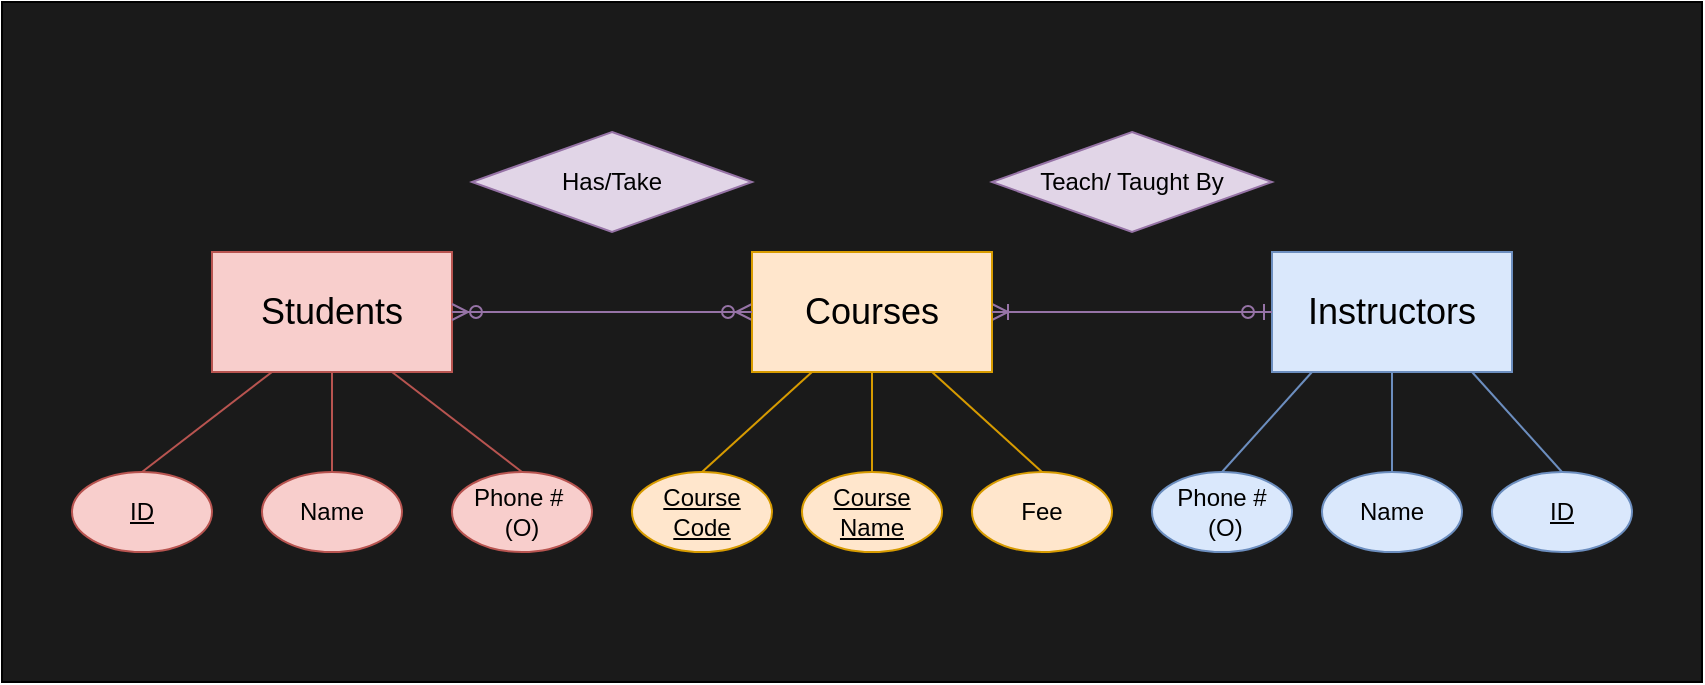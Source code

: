 <mxfile>
    <diagram name="Page-1" id="eZjWIEseXDURjKpuOONC">
        <mxGraphModel dx="1086" dy="468" grid="1" gridSize="10" guides="1" tooltips="1" connect="1" arrows="1" fold="1" page="1" pageScale="1" pageWidth="850" pageHeight="1100" math="0" shadow="0">
            <root>
                <mxCell id="0"/>
                <mxCell id="1" parent="0"/>
                <mxCell id="4" value="" style="rounded=0;whiteSpace=wrap;html=1;fillColor=#1A1A1A;movable=1;resizable=1;rotatable=1;deletable=1;editable=1;locked=0;connectable=1;" vertex="1" parent="1">
                    <mxGeometry y="35" width="850" height="340" as="geometry"/>
                </mxCell>
                <mxCell id="5" value="" style="group" vertex="1" connectable="0" parent="1">
                    <mxGeometry x="35" y="100" width="780" height="210" as="geometry"/>
                </mxCell>
                <mxCell id="x0N9Bl5wTdlKd6mnplvQ-27" value="Teach/ Taught By" style="rhombus;whiteSpace=wrap;html=1;fillColor=#e1d5e7;strokeColor=#9673a6;" parent="5" vertex="1">
                    <mxGeometry x="460" width="140" height="50" as="geometry"/>
                </mxCell>
                <mxCell id="x0N9Bl5wTdlKd6mnplvQ-32" value="" style="group" parent="5" vertex="1" connectable="0">
                    <mxGeometry y="60" width="780" height="150" as="geometry"/>
                </mxCell>
                <mxCell id="x0N9Bl5wTdlKd6mnplvQ-30" value="" style="group" parent="x0N9Bl5wTdlKd6mnplvQ-32" vertex="1" connectable="0">
                    <mxGeometry x="540" y="60" width="240" height="90" as="geometry"/>
                </mxCell>
                <mxCell id="x0N9Bl5wTdlKd6mnplvQ-4" value="" style="endArrow=none;html=1;rounded=0;fillColor=#dae8fc;strokeColor=#6c8ebf;exitX=0.5;exitY=0;exitDx=0;exitDy=0;" parent="x0N9Bl5wTdlKd6mnplvQ-30" source="x0N9Bl5wTdlKd6mnplvQ-5" edge="1">
                    <mxGeometry width="50" height="50" relative="1" as="geometry">
                        <mxPoint x="30" y="30" as="sourcePoint"/>
                        <mxPoint x="80" as="targetPoint"/>
                    </mxGeometry>
                </mxCell>
                <mxCell id="x0N9Bl5wTdlKd6mnplvQ-5" value="Phone #&lt;div&gt;&amp;nbsp;(O)&lt;/div&gt;" style="ellipse;whiteSpace=wrap;html=1;fillColor=#dae8fc;strokeColor=#6c8ebf;" parent="x0N9Bl5wTdlKd6mnplvQ-30" vertex="1">
                    <mxGeometry y="50" width="70" height="40" as="geometry"/>
                </mxCell>
                <mxCell id="x0N9Bl5wTdlKd6mnplvQ-7" value="Name" style="ellipse;whiteSpace=wrap;html=1;fillColor=#dae8fc;strokeColor=#6c8ebf;" parent="x0N9Bl5wTdlKd6mnplvQ-30" vertex="1">
                    <mxGeometry x="85" y="50" width="70" height="40" as="geometry"/>
                </mxCell>
                <mxCell id="x0N9Bl5wTdlKd6mnplvQ-9" value="&lt;u&gt;ID&lt;/u&gt;" style="ellipse;whiteSpace=wrap;html=1;fillColor=#dae8fc;strokeColor=#6c8ebf;" parent="x0N9Bl5wTdlKd6mnplvQ-30" vertex="1">
                    <mxGeometry x="170" y="50" width="70" height="40" as="geometry"/>
                </mxCell>
                <mxCell id="x0N9Bl5wTdlKd6mnplvQ-10" value="" style="endArrow=none;html=1;rounded=0;exitX=0.5;exitY=0;exitDx=0;exitDy=0;fillColor=#dae8fc;strokeColor=#6c8ebf;" parent="x0N9Bl5wTdlKd6mnplvQ-30" source="x0N9Bl5wTdlKd6mnplvQ-9" edge="1">
                    <mxGeometry width="50" height="50" relative="1" as="geometry">
                        <mxPoint x="110" y="50" as="sourcePoint"/>
                        <mxPoint x="160" as="targetPoint"/>
                    </mxGeometry>
                </mxCell>
                <mxCell id="x0N9Bl5wTdlKd6mnplvQ-31" value="" style="group" parent="x0N9Bl5wTdlKd6mnplvQ-32" vertex="1" connectable="0">
                    <mxGeometry width="720" height="150" as="geometry"/>
                </mxCell>
                <mxCell id="x0N9Bl5wTdlKd6mnplvQ-40" style="edgeStyle=orthogonalEdgeStyle;rounded=0;orthogonalLoop=1;jettySize=auto;html=1;exitX=1;exitY=0.5;exitDx=0;exitDy=0;entryX=0;entryY=0.5;entryDx=0;entryDy=0;fillColor=#e1d5e7;strokeColor=#9673a6;endArrow=ERzeroToMany;endFill=0;" parent="x0N9Bl5wTdlKd6mnplvQ-31" source="x0N9Bl5wTdlKd6mnplvQ-1" target="x0N9Bl5wTdlKd6mnplvQ-2" edge="1">
                    <mxGeometry relative="1" as="geometry"/>
                </mxCell>
                <mxCell id="x0N9Bl5wTdlKd6mnplvQ-1" value="&lt;font style=&quot;font-size: 18px;&quot;&gt;Students&lt;/font&gt;" style="rounded=0;whiteSpace=wrap;html=1;fillColor=#f8cecc;strokeColor=#b85450;" parent="x0N9Bl5wTdlKd6mnplvQ-31" vertex="1">
                    <mxGeometry x="70" width="120" height="60" as="geometry"/>
                </mxCell>
                <mxCell id="x0N9Bl5wTdlKd6mnplvQ-36" style="edgeStyle=orthogonalEdgeStyle;rounded=0;orthogonalLoop=1;jettySize=auto;html=1;exitX=0;exitY=0.5;exitDx=0;exitDy=0;entryX=1;entryY=0.5;entryDx=0;entryDy=0;endArrow=ERoneToMany;endFill=0;fillColor=#e1d5e7;strokeColor=#9673a6;" parent="x0N9Bl5wTdlKd6mnplvQ-31" source="x0N9Bl5wTdlKd6mnplvQ-3" target="x0N9Bl5wTdlKd6mnplvQ-2" edge="1">
                    <mxGeometry relative="1" as="geometry"/>
                </mxCell>
                <mxCell id="x0N9Bl5wTdlKd6mnplvQ-3" value="&lt;font style=&quot;font-size: 18px;&quot;&gt;Instructors&lt;/font&gt;" style="rounded=0;whiteSpace=wrap;html=1;fillColor=#dae8fc;strokeColor=#6c8ebf;" parent="x0N9Bl5wTdlKd6mnplvQ-31" vertex="1">
                    <mxGeometry x="600" width="120" height="60" as="geometry"/>
                </mxCell>
                <mxCell id="x0N9Bl5wTdlKd6mnplvQ-28" value="" style="group" parent="x0N9Bl5wTdlKd6mnplvQ-31" vertex="1" connectable="0">
                    <mxGeometry y="110" width="260" height="40" as="geometry"/>
                </mxCell>
                <mxCell id="x0N9Bl5wTdlKd6mnplvQ-19" value="&lt;u&gt;ID&lt;/u&gt;" style="ellipse;whiteSpace=wrap;html=1;fillColor=#f8cecc;strokeColor=#b85450;" parent="x0N9Bl5wTdlKd6mnplvQ-28" vertex="1">
                    <mxGeometry width="70" height="40" as="geometry"/>
                </mxCell>
                <mxCell id="x0N9Bl5wTdlKd6mnplvQ-20" value="Name" style="ellipse;whiteSpace=wrap;html=1;fillColor=#f8cecc;strokeColor=#b85450;" parent="x0N9Bl5wTdlKd6mnplvQ-28" vertex="1">
                    <mxGeometry x="95" width="70" height="40" as="geometry"/>
                </mxCell>
                <mxCell id="x0N9Bl5wTdlKd6mnplvQ-21" value="Phone #&amp;nbsp;&lt;div&gt;(O)&lt;/div&gt;" style="ellipse;whiteSpace=wrap;html=1;fillColor=#f8cecc;strokeColor=#b85450;" parent="x0N9Bl5wTdlKd6mnplvQ-28" vertex="1">
                    <mxGeometry x="190" width="70" height="40" as="geometry"/>
                </mxCell>
                <mxCell id="x0N9Bl5wTdlKd6mnplvQ-29" value="" style="group" parent="x0N9Bl5wTdlKd6mnplvQ-31" vertex="1" connectable="0">
                    <mxGeometry x="280" width="240" height="150" as="geometry"/>
                </mxCell>
                <mxCell id="x0N9Bl5wTdlKd6mnplvQ-2" value="&lt;font style=&quot;font-size: 18px;&quot;&gt;Courses&lt;/font&gt;" style="rounded=0;whiteSpace=wrap;html=1;fillColor=#ffe6cc;strokeColor=#d79b00;" parent="x0N9Bl5wTdlKd6mnplvQ-29" vertex="1">
                    <mxGeometry x="60" width="120" height="60" as="geometry"/>
                </mxCell>
                <mxCell id="x0N9Bl5wTdlKd6mnplvQ-12" value="&lt;u&gt;Course Code&lt;/u&gt;" style="ellipse;whiteSpace=wrap;html=1;fillColor=#ffe6cc;strokeColor=#d79b00;" parent="x0N9Bl5wTdlKd6mnplvQ-29" vertex="1">
                    <mxGeometry y="110" width="70" height="40" as="geometry"/>
                </mxCell>
                <mxCell id="x0N9Bl5wTdlKd6mnplvQ-14" value="&lt;u&gt;Course Name&lt;/u&gt;" style="ellipse;whiteSpace=wrap;html=1;fillColor=#ffe6cc;strokeColor=#d79b00;" parent="x0N9Bl5wTdlKd6mnplvQ-29" vertex="1">
                    <mxGeometry x="85" y="110" width="70" height="40" as="geometry"/>
                </mxCell>
                <mxCell id="x0N9Bl5wTdlKd6mnplvQ-15" value="Fee" style="ellipse;whiteSpace=wrap;html=1;fillColor=#ffe6cc;strokeColor=#d79b00;" parent="x0N9Bl5wTdlKd6mnplvQ-29" vertex="1">
                    <mxGeometry x="170" y="110" width="70" height="40" as="geometry"/>
                </mxCell>
                <mxCell id="x0N9Bl5wTdlKd6mnplvQ-16" value="" style="endArrow=none;html=1;rounded=0;exitX=0.5;exitY=0;exitDx=0;exitDy=0;fillColor=#ffe6cc;strokeColor=#d79b00;" parent="x0N9Bl5wTdlKd6mnplvQ-29" source="x0N9Bl5wTdlKd6mnplvQ-14" edge="1">
                    <mxGeometry width="50" height="50" relative="1" as="geometry">
                        <mxPoint x="70" y="110" as="sourcePoint"/>
                        <mxPoint x="120" y="60" as="targetPoint"/>
                    </mxGeometry>
                </mxCell>
                <mxCell id="x0N9Bl5wTdlKd6mnplvQ-17" value="" style="endArrow=none;html=1;rounded=0;exitX=0.5;exitY=0;exitDx=0;exitDy=0;fillColor=#ffe6cc;strokeColor=#d79b00;entryX=0.75;entryY=1;entryDx=0;entryDy=0;" parent="x0N9Bl5wTdlKd6mnplvQ-29" source="x0N9Bl5wTdlKd6mnplvQ-15" target="x0N9Bl5wTdlKd6mnplvQ-2" edge="1">
                    <mxGeometry width="50" height="50" relative="1" as="geometry">
                        <mxPoint x="130" y="120" as="sourcePoint"/>
                        <mxPoint x="150" y="90" as="targetPoint"/>
                    </mxGeometry>
                </mxCell>
                <mxCell id="x0N9Bl5wTdlKd6mnplvQ-18" value="" style="endArrow=none;html=1;rounded=0;exitX=0.5;exitY=0;exitDx=0;exitDy=0;fillColor=#ffe6cc;strokeColor=#d79b00;entryX=0.25;entryY=1;entryDx=0;entryDy=0;" parent="x0N9Bl5wTdlKd6mnplvQ-29" source="x0N9Bl5wTdlKd6mnplvQ-12" target="x0N9Bl5wTdlKd6mnplvQ-2" edge="1">
                    <mxGeometry width="50" height="50" relative="1" as="geometry">
                        <mxPoint x="70" y="110" as="sourcePoint"/>
                        <mxPoint x="70" y="60" as="targetPoint"/>
                    </mxGeometry>
                </mxCell>
                <mxCell id="x0N9Bl5wTdlKd6mnplvQ-22" value="" style="endArrow=none;html=1;rounded=0;entryX=0.25;entryY=1;entryDx=0;entryDy=0;exitX=0.5;exitY=0;exitDx=0;exitDy=0;fillColor=#f8cecc;strokeColor=#b85450;" parent="x0N9Bl5wTdlKd6mnplvQ-31" source="x0N9Bl5wTdlKd6mnplvQ-19" target="x0N9Bl5wTdlKd6mnplvQ-1" edge="1">
                    <mxGeometry width="50" height="50" relative="1" as="geometry">
                        <mxPoint x="30" y="100" as="sourcePoint"/>
                        <mxPoint x="100" y="90" as="targetPoint"/>
                    </mxGeometry>
                </mxCell>
                <mxCell id="x0N9Bl5wTdlKd6mnplvQ-23" value="" style="endArrow=none;html=1;rounded=0;entryX=0.5;entryY=1;entryDx=0;entryDy=0;exitX=0.5;exitY=0;exitDx=0;exitDy=0;fillColor=#f8cecc;strokeColor=#b85450;" parent="x0N9Bl5wTdlKd6mnplvQ-31" source="x0N9Bl5wTdlKd6mnplvQ-20" target="x0N9Bl5wTdlKd6mnplvQ-1" edge="1">
                    <mxGeometry width="50" height="50" relative="1" as="geometry">
                        <mxPoint x="45" y="120" as="sourcePoint"/>
                        <mxPoint x="110" y="70" as="targetPoint"/>
                    </mxGeometry>
                </mxCell>
                <mxCell id="x0N9Bl5wTdlKd6mnplvQ-24" value="" style="endArrow=none;html=1;rounded=0;entryX=0.75;entryY=1;entryDx=0;entryDy=0;exitX=0.5;exitY=0;exitDx=0;exitDy=0;fillColor=#f8cecc;strokeColor=#b85450;" parent="x0N9Bl5wTdlKd6mnplvQ-31" source="x0N9Bl5wTdlKd6mnplvQ-21" target="x0N9Bl5wTdlKd6mnplvQ-1" edge="1">
                    <mxGeometry width="50" height="50" relative="1" as="geometry">
                        <mxPoint x="140" y="120" as="sourcePoint"/>
                        <mxPoint x="140" y="70" as="targetPoint"/>
                    </mxGeometry>
                </mxCell>
                <mxCell id="x0N9Bl5wTdlKd6mnplvQ-37" style="edgeStyle=orthogonalEdgeStyle;rounded=0;orthogonalLoop=1;jettySize=auto;html=1;exitX=1;exitY=0.5;exitDx=0;exitDy=0;fillColor=#e1d5e7;strokeColor=#9673a6;endArrow=ERzeroToOne;endFill=0;" parent="x0N9Bl5wTdlKd6mnplvQ-31" source="x0N9Bl5wTdlKd6mnplvQ-2" target="x0N9Bl5wTdlKd6mnplvQ-3" edge="1">
                    <mxGeometry relative="1" as="geometry"/>
                </mxCell>
                <mxCell id="x0N9Bl5wTdlKd6mnplvQ-41" style="edgeStyle=orthogonalEdgeStyle;rounded=0;orthogonalLoop=1;jettySize=auto;html=1;exitX=0;exitY=0.5;exitDx=0;exitDy=0;entryX=1;entryY=0.5;entryDx=0;entryDy=0;endArrow=ERzeroToMany;endFill=0;fillColor=#e1d5e7;strokeColor=#9673a6;" parent="x0N9Bl5wTdlKd6mnplvQ-31" source="x0N9Bl5wTdlKd6mnplvQ-2" target="x0N9Bl5wTdlKd6mnplvQ-1" edge="1">
                    <mxGeometry relative="1" as="geometry"/>
                </mxCell>
                <mxCell id="x0N9Bl5wTdlKd6mnplvQ-8" value="" style="endArrow=none;html=1;rounded=0;exitX=0.5;exitY=0;exitDx=0;exitDy=0;fillColor=#dae8fc;strokeColor=#6c8ebf;entryX=0.5;entryY=1;entryDx=0;entryDy=0;" parent="x0N9Bl5wTdlKd6mnplvQ-32" source="x0N9Bl5wTdlKd6mnplvQ-7" target="x0N9Bl5wTdlKd6mnplvQ-3" edge="1">
                    <mxGeometry width="50" height="50" relative="1" as="geometry">
                        <mxPoint x="600" y="110" as="sourcePoint"/>
                        <mxPoint x="650" y="60" as="targetPoint"/>
                    </mxGeometry>
                </mxCell>
                <mxCell id="x0N9Bl5wTdlKd6mnplvQ-38" value="Has/Take" style="rhombus;whiteSpace=wrap;html=1;fillColor=#e1d5e7;strokeColor=#9673a6;" parent="5" vertex="1">
                    <mxGeometry x="200" width="140" height="50" as="geometry"/>
                </mxCell>
            </root>
        </mxGraphModel>
    </diagram>
</mxfile>